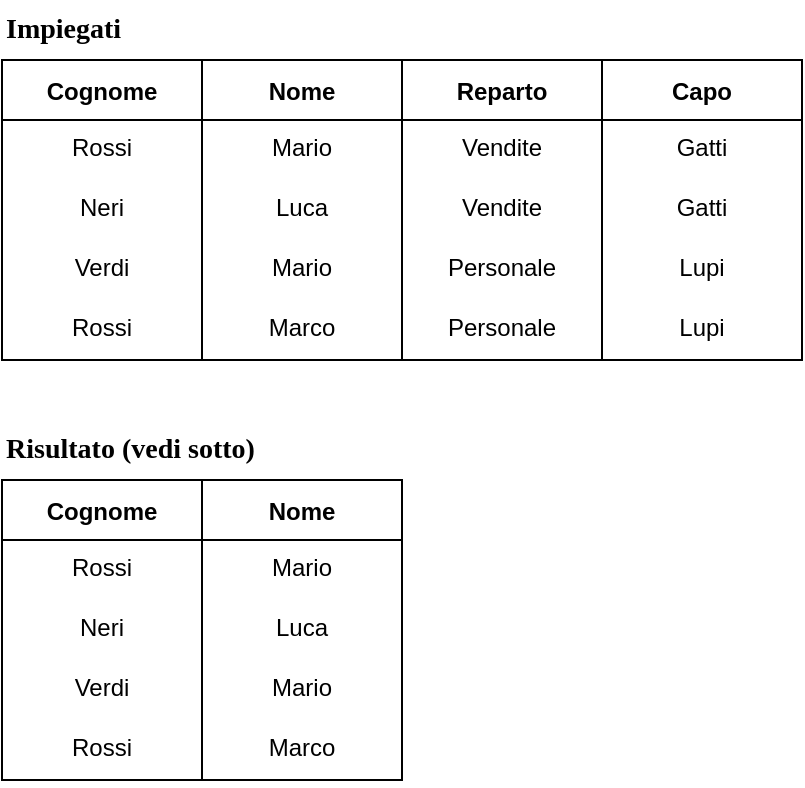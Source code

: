 <mxfile version="20.3.0" type="device"><diagram id="Gh4BnyOryf7dQKJKoOMl" name="Pagina-1"><mxGraphModel dx="813" dy="494" grid="1" gridSize="10" guides="1" tooltips="1" connect="1" arrows="1" fold="1" page="1" pageScale="1" pageWidth="1169" pageHeight="827" math="0" shadow="0"><root><mxCell id="0"/><mxCell id="1" parent="0"/><mxCell id="TSxv6M6groJm6fdtdu3R-57" value="Cognome" style="swimlane;startSize=30;" parent="1" vertex="1"><mxGeometry x="660" y="400" width="100" height="150" as="geometry"/></mxCell><mxCell id="TSxv6M6groJm6fdtdu3R-58" value="Rossi" style="text;strokeColor=none;fillColor=none;spacingLeft=4;spacingRight=4;overflow=hidden;rotatable=0;points=[[0,0.5],[1,0.5]];portConstraint=eastwest;fontSize=12;align=center;" parent="TSxv6M6groJm6fdtdu3R-57" vertex="1"><mxGeometry y="30" width="100" height="30" as="geometry"/></mxCell><mxCell id="TSxv6M6groJm6fdtdu3R-59" value="Neri" style="text;strokeColor=none;fillColor=none;spacingLeft=4;spacingRight=4;overflow=hidden;rotatable=0;points=[[0,0.5],[1,0.5]];portConstraint=eastwest;fontSize=12;align=center;" parent="TSxv6M6groJm6fdtdu3R-57" vertex="1"><mxGeometry y="60" width="100" height="30" as="geometry"/></mxCell><mxCell id="TSxv6M6groJm6fdtdu3R-60" value="Verdi" style="text;strokeColor=none;fillColor=none;spacingLeft=4;spacingRight=4;overflow=hidden;rotatable=0;points=[[0,0.5],[1,0.5]];portConstraint=eastwest;fontSize=12;align=center;" parent="TSxv6M6groJm6fdtdu3R-57" vertex="1"><mxGeometry y="90" width="100" height="30" as="geometry"/></mxCell><mxCell id="TSxv6M6groJm6fdtdu3R-61" value="Nome" style="swimlane;startSize=30;" parent="1" vertex="1"><mxGeometry x="760" y="400" width="100" height="150" as="geometry"/></mxCell><mxCell id="TSxv6M6groJm6fdtdu3R-62" value="Mario" style="text;strokeColor=none;fillColor=none;spacingLeft=4;spacingRight=4;overflow=hidden;rotatable=0;points=[[0,0.5],[1,0.5]];portConstraint=eastwest;fontSize=12;align=center;" parent="TSxv6M6groJm6fdtdu3R-61" vertex="1"><mxGeometry y="30" width="100" height="30" as="geometry"/></mxCell><mxCell id="TSxv6M6groJm6fdtdu3R-63" value="Luca" style="text;strokeColor=none;fillColor=none;spacingLeft=4;spacingRight=4;overflow=hidden;rotatable=0;points=[[0,0.5],[1,0.5]];portConstraint=eastwest;fontSize=12;align=center;" parent="TSxv6M6groJm6fdtdu3R-61" vertex="1"><mxGeometry y="60" width="100" height="30" as="geometry"/></mxCell><mxCell id="TSxv6M6groJm6fdtdu3R-64" value="Mario" style="text;strokeColor=none;fillColor=none;spacingLeft=4;spacingRight=4;overflow=hidden;rotatable=0;points=[[0,0.5],[1,0.5]];portConstraint=eastwest;fontSize=12;align=center;" parent="TSxv6M6groJm6fdtdu3R-61" vertex="1"><mxGeometry y="90" width="100" height="30" as="geometry"/></mxCell><mxCell id="uM3dcFpnhtDMJ4Pp3Cx7-6" value="Marco" style="text;strokeColor=none;fillColor=none;spacingLeft=4;spacingRight=4;overflow=hidden;rotatable=0;points=[[0,0.5],[1,0.5]];portConstraint=eastwest;fontSize=12;align=center;" parent="TSxv6M6groJm6fdtdu3R-61" vertex="1"><mxGeometry y="120" width="100" height="30" as="geometry"/></mxCell><mxCell id="TSxv6M6groJm6fdtdu3R-65" value="Reparto" style="swimlane;startSize=30;" parent="1" vertex="1"><mxGeometry x="860" y="400" width="100" height="150" as="geometry"/></mxCell><mxCell id="TSxv6M6groJm6fdtdu3R-66" value="Vendite" style="text;strokeColor=none;fillColor=none;spacingLeft=4;spacingRight=4;overflow=hidden;rotatable=0;points=[[0,0.5],[1,0.5]];portConstraint=eastwest;fontSize=12;align=center;" parent="TSxv6M6groJm6fdtdu3R-65" vertex="1"><mxGeometry y="30" width="100" height="30" as="geometry"/></mxCell><mxCell id="TSxv6M6groJm6fdtdu3R-67" value="Vendite" style="text;strokeColor=none;fillColor=none;spacingLeft=4;spacingRight=4;overflow=hidden;rotatable=0;points=[[0,0.5],[1,0.5]];portConstraint=eastwest;fontSize=12;align=center;" parent="TSxv6M6groJm6fdtdu3R-65" vertex="1"><mxGeometry y="60" width="100" height="30" as="geometry"/></mxCell><mxCell id="TSxv6M6groJm6fdtdu3R-68" value="Personale" style="text;strokeColor=none;fillColor=none;spacingLeft=4;spacingRight=4;overflow=hidden;rotatable=0;points=[[0,0.5],[1,0.5]];portConstraint=eastwest;fontSize=12;align=center;" parent="TSxv6M6groJm6fdtdu3R-65" vertex="1"><mxGeometry y="90" width="100" height="30" as="geometry"/></mxCell><mxCell id="uM3dcFpnhtDMJ4Pp3Cx7-7" value="Personale" style="text;strokeColor=none;fillColor=none;spacingLeft=4;spacingRight=4;overflow=hidden;rotatable=0;points=[[0,0.5],[1,0.5]];portConstraint=eastwest;fontSize=12;align=center;" parent="TSxv6M6groJm6fdtdu3R-65" vertex="1"><mxGeometry y="120" width="100" height="30" as="geometry"/></mxCell><mxCell id="TSxv6M6groJm6fdtdu3R-69" value="Impiegati" style="text;html=1;align=left;verticalAlign=middle;resizable=0;points=[];autosize=1;strokeColor=none;fillColor=none;fontStyle=1;fontFamily=Times New Roman;fontSize=14;" parent="1" vertex="1"><mxGeometry x="660" y="370" width="80" height="30" as="geometry"/></mxCell><mxCell id="TSxv6M6groJm6fdtdu3R-83" value="Cognome" style="swimlane;startSize=30;" parent="1" vertex="1"><mxGeometry x="660" y="610" width="100" height="150" as="geometry"/></mxCell><mxCell id="TSxv6M6groJm6fdtdu3R-84" value="Rossi" style="text;strokeColor=none;fillColor=none;spacingLeft=4;spacingRight=4;overflow=hidden;rotatable=0;points=[[0,0.5],[1,0.5]];portConstraint=eastwest;fontSize=12;align=center;" parent="TSxv6M6groJm6fdtdu3R-83" vertex="1"><mxGeometry y="30" width="100" height="30" as="geometry"/></mxCell><mxCell id="TSxv6M6groJm6fdtdu3R-87" value="Nome" style="swimlane;startSize=30;" parent="1" vertex="1"><mxGeometry x="760" y="610" width="100" height="150" as="geometry"/></mxCell><mxCell id="TSxv6M6groJm6fdtdu3R-88" value="Mario" style="text;strokeColor=none;fillColor=none;spacingLeft=4;spacingRight=4;overflow=hidden;rotatable=0;points=[[0,0.5],[1,0.5]];portConstraint=eastwest;fontSize=12;align=center;" parent="TSxv6M6groJm6fdtdu3R-87" vertex="1"><mxGeometry y="30" width="100" height="30" as="geometry"/></mxCell><mxCell id="wjjKZ3wX0G4LwDdQmOVR-4" value="Luca" style="text;strokeColor=none;fillColor=none;spacingLeft=4;spacingRight=4;overflow=hidden;rotatable=0;points=[[0,0.5],[1,0.5]];portConstraint=eastwest;fontSize=12;align=center;" vertex="1" parent="TSxv6M6groJm6fdtdu3R-87"><mxGeometry y="60" width="100" height="30" as="geometry"/></mxCell><mxCell id="wjjKZ3wX0G4LwDdQmOVR-5" value="Mario" style="text;strokeColor=none;fillColor=none;spacingLeft=4;spacingRight=4;overflow=hidden;rotatable=0;points=[[0,0.5],[1,0.5]];portConstraint=eastwest;fontSize=12;align=center;" vertex="1" parent="TSxv6M6groJm6fdtdu3R-87"><mxGeometry y="90" width="100" height="30" as="geometry"/></mxCell><mxCell id="wjjKZ3wX0G4LwDdQmOVR-6" value="Marco" style="text;strokeColor=none;fillColor=none;spacingLeft=4;spacingRight=4;overflow=hidden;rotatable=0;points=[[0,0.5],[1,0.5]];portConstraint=eastwest;fontSize=12;align=center;" vertex="1" parent="TSxv6M6groJm6fdtdu3R-87"><mxGeometry y="120" width="100" height="30" as="geometry"/></mxCell><mxCell id="TSxv6M6groJm6fdtdu3R-95" value="Risultato (vedi sotto)" style="text;html=1;align=left;verticalAlign=middle;resizable=0;points=[];autosize=1;strokeColor=none;fillColor=none;fontStyle=1;fontFamily=Times New Roman;fontSize=14;" parent="1" vertex="1"><mxGeometry x="660" y="580" width="150" height="30" as="geometry"/></mxCell><mxCell id="uM3dcFpnhtDMJ4Pp3Cx7-1" value="Capo" style="swimlane;startSize=30;" parent="1" vertex="1"><mxGeometry x="960" y="400" width="100" height="150" as="geometry"/></mxCell><mxCell id="uM3dcFpnhtDMJ4Pp3Cx7-2" value="Gatti" style="text;strokeColor=none;fillColor=none;spacingLeft=4;spacingRight=4;overflow=hidden;rotatable=0;points=[[0,0.5],[1,0.5]];portConstraint=eastwest;fontSize=12;align=center;" parent="uM3dcFpnhtDMJ4Pp3Cx7-1" vertex="1"><mxGeometry y="30" width="100" height="30" as="geometry"/></mxCell><mxCell id="uM3dcFpnhtDMJ4Pp3Cx7-3" value="Gatti" style="text;strokeColor=none;fillColor=none;spacingLeft=4;spacingRight=4;overflow=hidden;rotatable=0;points=[[0,0.5],[1,0.5]];portConstraint=eastwest;fontSize=12;align=center;" parent="uM3dcFpnhtDMJ4Pp3Cx7-1" vertex="1"><mxGeometry y="60" width="100" height="30" as="geometry"/></mxCell><mxCell id="uM3dcFpnhtDMJ4Pp3Cx7-4" value="Lupi" style="text;strokeColor=none;fillColor=none;spacingLeft=4;spacingRight=4;overflow=hidden;rotatable=0;points=[[0,0.5],[1,0.5]];portConstraint=eastwest;fontSize=12;align=center;" parent="uM3dcFpnhtDMJ4Pp3Cx7-1" vertex="1"><mxGeometry y="90" width="100" height="30" as="geometry"/></mxCell><mxCell id="uM3dcFpnhtDMJ4Pp3Cx7-8" value="Lupi" style="text;strokeColor=none;fillColor=none;spacingLeft=4;spacingRight=4;overflow=hidden;rotatable=0;points=[[0,0.5],[1,0.5]];portConstraint=eastwest;fontSize=12;align=center;" parent="uM3dcFpnhtDMJ4Pp3Cx7-1" vertex="1"><mxGeometry y="120" width="100" height="30" as="geometry"/></mxCell><mxCell id="uM3dcFpnhtDMJ4Pp3Cx7-5" value="Rossi" style="text;strokeColor=none;fillColor=none;spacingLeft=4;spacingRight=4;overflow=hidden;rotatable=0;points=[[0,0.5],[1,0.5]];portConstraint=eastwest;fontSize=12;align=center;" parent="1" vertex="1"><mxGeometry x="660" y="520" width="100" height="30" as="geometry"/></mxCell><mxCell id="wjjKZ3wX0G4LwDdQmOVR-1" value="Neri" style="text;strokeColor=none;fillColor=none;spacingLeft=4;spacingRight=4;overflow=hidden;rotatable=0;points=[[0,0.5],[1,0.5]];portConstraint=eastwest;fontSize=12;align=center;" vertex="1" parent="1"><mxGeometry x="660" y="670" width="100" height="30" as="geometry"/></mxCell><mxCell id="wjjKZ3wX0G4LwDdQmOVR-2" value="Verdi" style="text;strokeColor=none;fillColor=none;spacingLeft=4;spacingRight=4;overflow=hidden;rotatable=0;points=[[0,0.5],[1,0.5]];portConstraint=eastwest;fontSize=12;align=center;" vertex="1" parent="1"><mxGeometry x="660" y="700" width="100" height="30" as="geometry"/></mxCell><mxCell id="wjjKZ3wX0G4LwDdQmOVR-3" value="Rossi" style="text;strokeColor=none;fillColor=none;spacingLeft=4;spacingRight=4;overflow=hidden;rotatable=0;points=[[0,0.5],[1,0.5]];portConstraint=eastwest;fontSize=12;align=center;" vertex="1" parent="1"><mxGeometry x="660" y="730" width="100" height="30" as="geometry"/></mxCell></root></mxGraphModel></diagram></mxfile>
